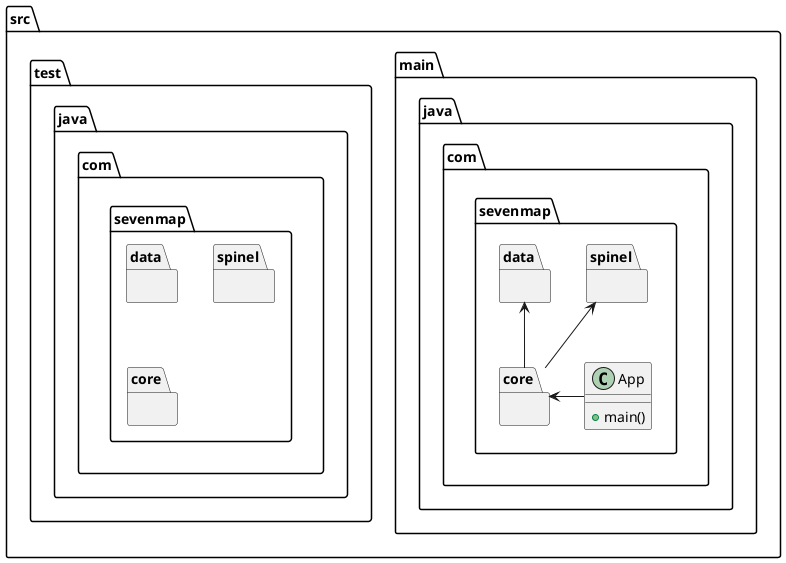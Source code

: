 @startuml mainPackages
package src{
    together {
        package main.java.com.sevenmap{
            together {
                package "spinel" {}
                package "data" {}
            }
            together {
                package "core" {}
                class App{
                    + main()
                }
            }
            
            spinel <-- core
            data <-- core
            core <-right- App
        }

        package test.java.com.sevenmap {
            package "spinel" as testSpinnel {}
            package "data" as testData  {}
            package "core" as testCore {}
            testData <-[hidden]- testCore
        }
    }
}



@enduml